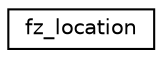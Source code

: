 digraph "Graphical Class Hierarchy"
{
 // LATEX_PDF_SIZE
  edge [fontname="Helvetica",fontsize="10",labelfontname="Helvetica",labelfontsize="10"];
  node [fontname="Helvetica",fontsize="10",shape=record];
  rankdir="LR";
  Node0 [label="fz_location",height=0.2,width=0.4,color="black", fillcolor="white", style="filled",URL="$structfz__location.html",tooltip=" "];
}
